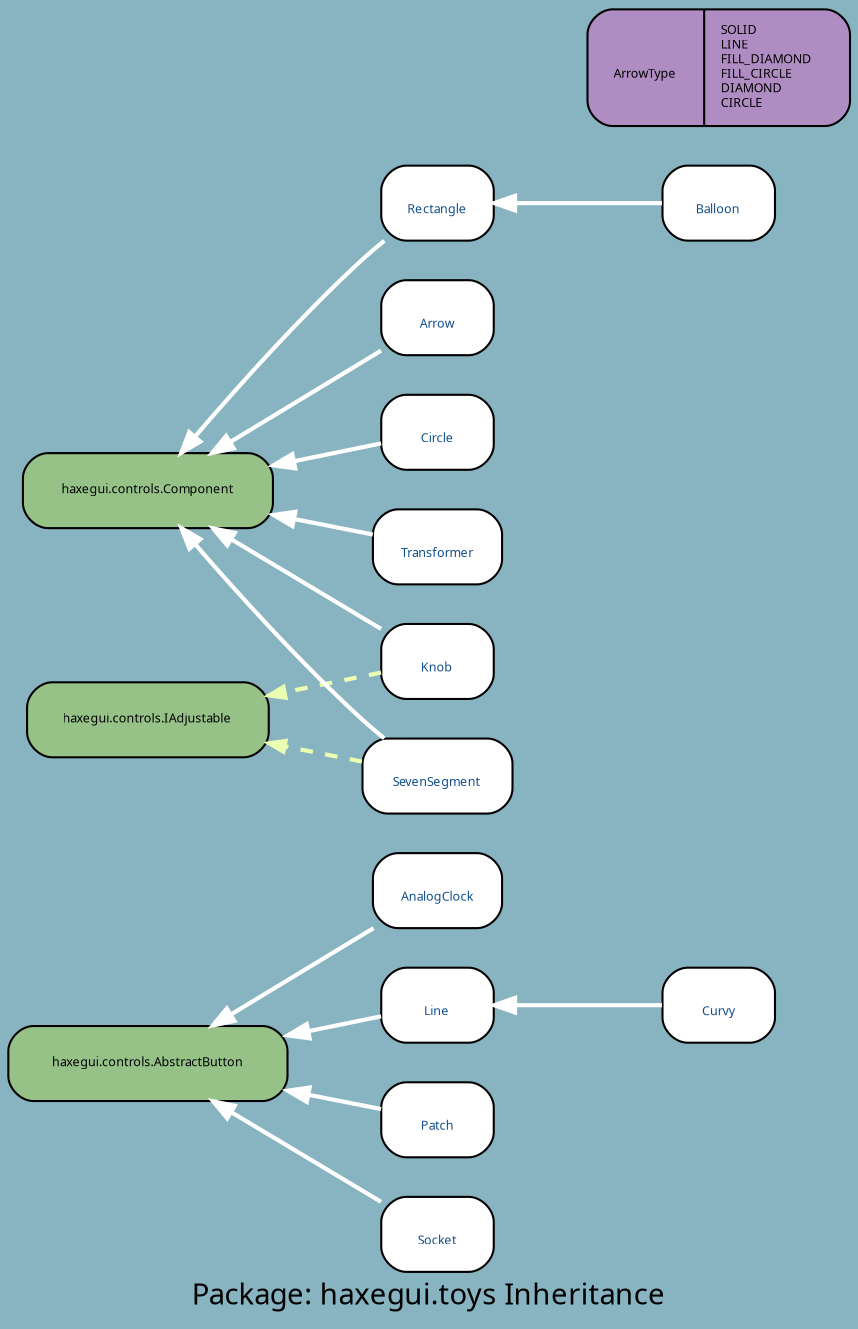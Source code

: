 digraph uml {
	graph [label="Package: haxegui.toys Inheritance", ratio=compress, rankdir=RL, smoothing=avg_dist, overlap=compress, packMode="graph", labelloc=c, fontname="DejaVu Sans Condenesed", fontsize=14, bgcolor="#88B3C1", fontcolor=black];
	node [label="\N", style="rounded,filled", fillcolor="#96c288", fontcolor="#104E8B", fontname="FFF Harmony", fontsize=6, shape=record, color=black];
	edge [fontname=Sans, fontsize=8, minlen="1.2", color=black, fontcolor=black];
	graph [lp="204,12",
		bb="0,0,408,621"];
	"haxegui.toys.AnalogClock" [label="{\nAnalogClock}", fillcolor=white, URL="../types/haxegui/toys/AnalogClock.html", tooltip="\nAnalogClock", portPos=w, pos="208,205", rects="177,187,239,223", width="0.86", height="0.50"];
	"haxegui.controls.AbstractButton" [fontcolor=black, pos="68,124", rects="1,106,136,142", width="1.86", height="0.50"];
	"haxegui.toys.Line" [label="{\nLine}", fillcolor=white, URL="../types/haxegui/toys/Line.html", tooltip="\nLine", portPos=w, pos="208,151", rects="181,133,235,169", width="0.75", height="0.50"];
	"haxegui.toys.Patch" [label="{\nPatch}", fillcolor=white, URL="../types/haxegui/toys/Patch.html", tooltip="\nPatch", portPos=w, pos="208,97", rects="181,79,235,115", width="0.75", height="0.50"];
	"haxegui.toys.Knob" [label="{\nKnob}", fillcolor=white, URL="../types/haxegui/toys/Knob.html", tooltip="\nKnob", portPos=w, pos="208,313", rects="181,295,235,331", width="0.75", height="0.50"];
	"haxegui.controls.Component" [fontcolor=black, pos="68,394", rects="8,376,128,412", width="1.67", height="0.50"];
	"haxegui.controls.IAdjustable" [fontcolor=black, pos="68,286", rects="10,268,127,304", width="1.61", height="0.50"];
	"haxegui.toys.Circle" [label="{\nCircle}", fillcolor=white, URL="../types/haxegui/toys/Circle.html", tooltip="\nCircle", portPos=w, pos="208,421", rects="181,403,235,439", width="0.75", height="0.50"];
	"haxegui.toys.Transformer" [label="{\nTransformer}", fillcolor=white, URL="../types/haxegui/toys/Transformer.html", tooltip="\nTransformer", portPos=w, pos="208,367", rects="177,349,240,385", width="0.86", height="0.50"];
	"haxegui.toys.SevenSegment" [label="{\nSevenSegment}", fillcolor=white, URL="../types/haxegui/toys/SevenSegment.html", tooltip="\nSevenSegment", portPos=w, pos="208,259", rects="172,241,244,277", width="1.00", height="0.50"];
	"haxegui.toys.Rectangle" [label="{\nRectangle}", fillcolor=white, URL="../types/haxegui/toys/Rectangle.html", tooltip="\nRectangle", portPos=w, pos="208,529", rects="181,511,235,547", width="0.75", height="0.50"];
	"haxegui.toys.ArrowType" [label="{\nArrowType|SOLID\lLINE\lFILL_DIAMOND\lFILL_CIRCLE\lDIAMOND\lCIRCLE\l}", fillcolor="#af8dc3", fontcolor=black, pos="344,593", rects="281,565,338,621 338,565,408,621", width="1.75", height="0.78"];
	"haxegui.toys.Arrow" [label="{\nArrow}", fillcolor=white, URL="../types/haxegui/toys/Arrow.html", tooltip="\nArrow", portPos=w, pos="208,475", rects="181,457,235,493", width="0.75", height="0.50"];
	"haxegui.toys.Socket" [label="{\nSocket}", fillcolor=white, URL="../types/haxegui/toys/Socket.html", tooltip="\nSocket", portPos=w, pos="208,43", rects="181,25,235,61", width="0.75", height="0.50"];
	"haxegui.toys.Curvy" [label="{\nCurvy}", fillcolor=white, URL="../types/haxegui/toys/Curvy.html", tooltip="\nCurvy", portPos=w, pos="344,151", rects="317,133,371,169", width="0.75", height="0.50"];
	"haxegui.toys.Balloon" [label="{\nBalloon}", fillcolor=white, URL="../types/haxegui/toys/Balloon.html", tooltip="\nBalloon", portPos=w, pos="344,529", rects="317,511,371,547", width="0.75", height="0.50"];
	"haxegui.toys.AnalogClock" -> "haxegui.controls.AbstractButton" [color=white, style=bold, arrowhead=normal, arrowsize="1.0", pos="e,100,142 177,187 157,176 130,160 109,147"];
	"haxegui.toys.Line" -> "haxegui.controls.AbstractButton" [color=white, style=bold, arrowhead=normal, arrowsize="1.0", pos="e,136,137 181,146 171,144 159,141 146,139"];
	"haxegui.toys.Patch" -> "haxegui.controls.AbstractButton" [color=white, style=bold, arrowhead=normal, arrowsize="1.0", pos="e,136,111 181,102 171,104 159,107 146,109"];
	"haxegui.toys.Knob" -> "haxegui.controls.Component" [color=white, style=bold, arrowhead=normal, arrowsize="1.0", pos="e,99,376 181,329 160,341 131,358 108,371"];
	"haxegui.toys.Knob" -> "haxegui.controls.IAdjustable" [color="#ebffb2", style="dashed, bold", arrowhead=normal, arrowsize="0.75", pos="e,127,298 181,308 168,305 151,302 135,299"];
	"haxegui.toys.Circle" -> "haxegui.controls.Component" [color=white, style=bold, arrowhead=normal, arrowsize="1.0", pos="e,128,406 181,416 169,414 154,410 138,408"];
	"haxegui.toys.Transformer" -> "haxegui.controls.Component" [color=white, style=bold, arrowhead=normal, arrowsize="1.0", pos="e,128,382 177,373 166,375 152,378 138,380"];
	"haxegui.toys.SevenSegment" -> "haxegui.controls.Component" [color=white, style=bold, arrowhead=normal, arrowsize="1.0", pos="e,84,376 182,277 179,280 175,283 172,286 142,313 111,346 91,369"];
	"haxegui.toys.SevenSegment" -> "haxegui.controls.IAdjustable" [color="#ebffb2", style="dashed, bold", arrowhead=normal, arrowsize="0.75", pos="e,127,275 172,266 160,269 147,271 134,274"];
	"haxegui.toys.Rectangle" -> "haxegui.controls.Component" [color=white, style=bold, arrowhead=normal, arrowsize="1.0", pos="e,84,412 182,511 179,508 175,505 172,502 142,475 111,442 91,419"];
	"haxegui.toys.Arrow" -> "haxegui.controls.Component" [color=white, style=bold, arrowhead=normal, arrowsize="1.0", pos="e,99,412 181,459 160,447 131,430 108,417"];
	"haxegui.toys.Socket" -> "haxegui.controls.AbstractButton" [color=white, style=bold, arrowhead=normal, arrowsize="1.0", pos="e,99,106 181,59 160,71 131,88 108,101"];
	"haxegui.toys.Curvy" -> "haxegui.toys.Line" [color=white, style=bold, arrowhead=normal, arrowsize="1.0", pos="e,235,151 317,151 296,151 268,151 245,151"];
	"haxegui.toys.Balloon" -> "haxegui.toys.Rectangle" [color=white, style=bold, arrowhead=normal, arrowsize="1.0", pos="e,235,529 317,529 296,529 268,529 245,529"];
}

